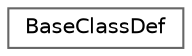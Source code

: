 digraph "Graphical Class Hierarchy"
{
 // INTERACTIVE_SVG=YES
 // LATEX_PDF_SIZE
  bgcolor="transparent";
  edge [fontname=Helvetica,fontsize=10,labelfontname=Helvetica,labelfontsize=10];
  node [fontname=Helvetica,fontsize=10,shape=box,height=0.2,width=0.4];
  rankdir="LR";
  Node0 [label="BaseClassDef",height=0.2,width=0.4,color="grey40", fillcolor="white", style="filled",URL="$d1/d06/struct_base_class_def.html",tooltip="Class that contains information about an inheritance relation."];
}
